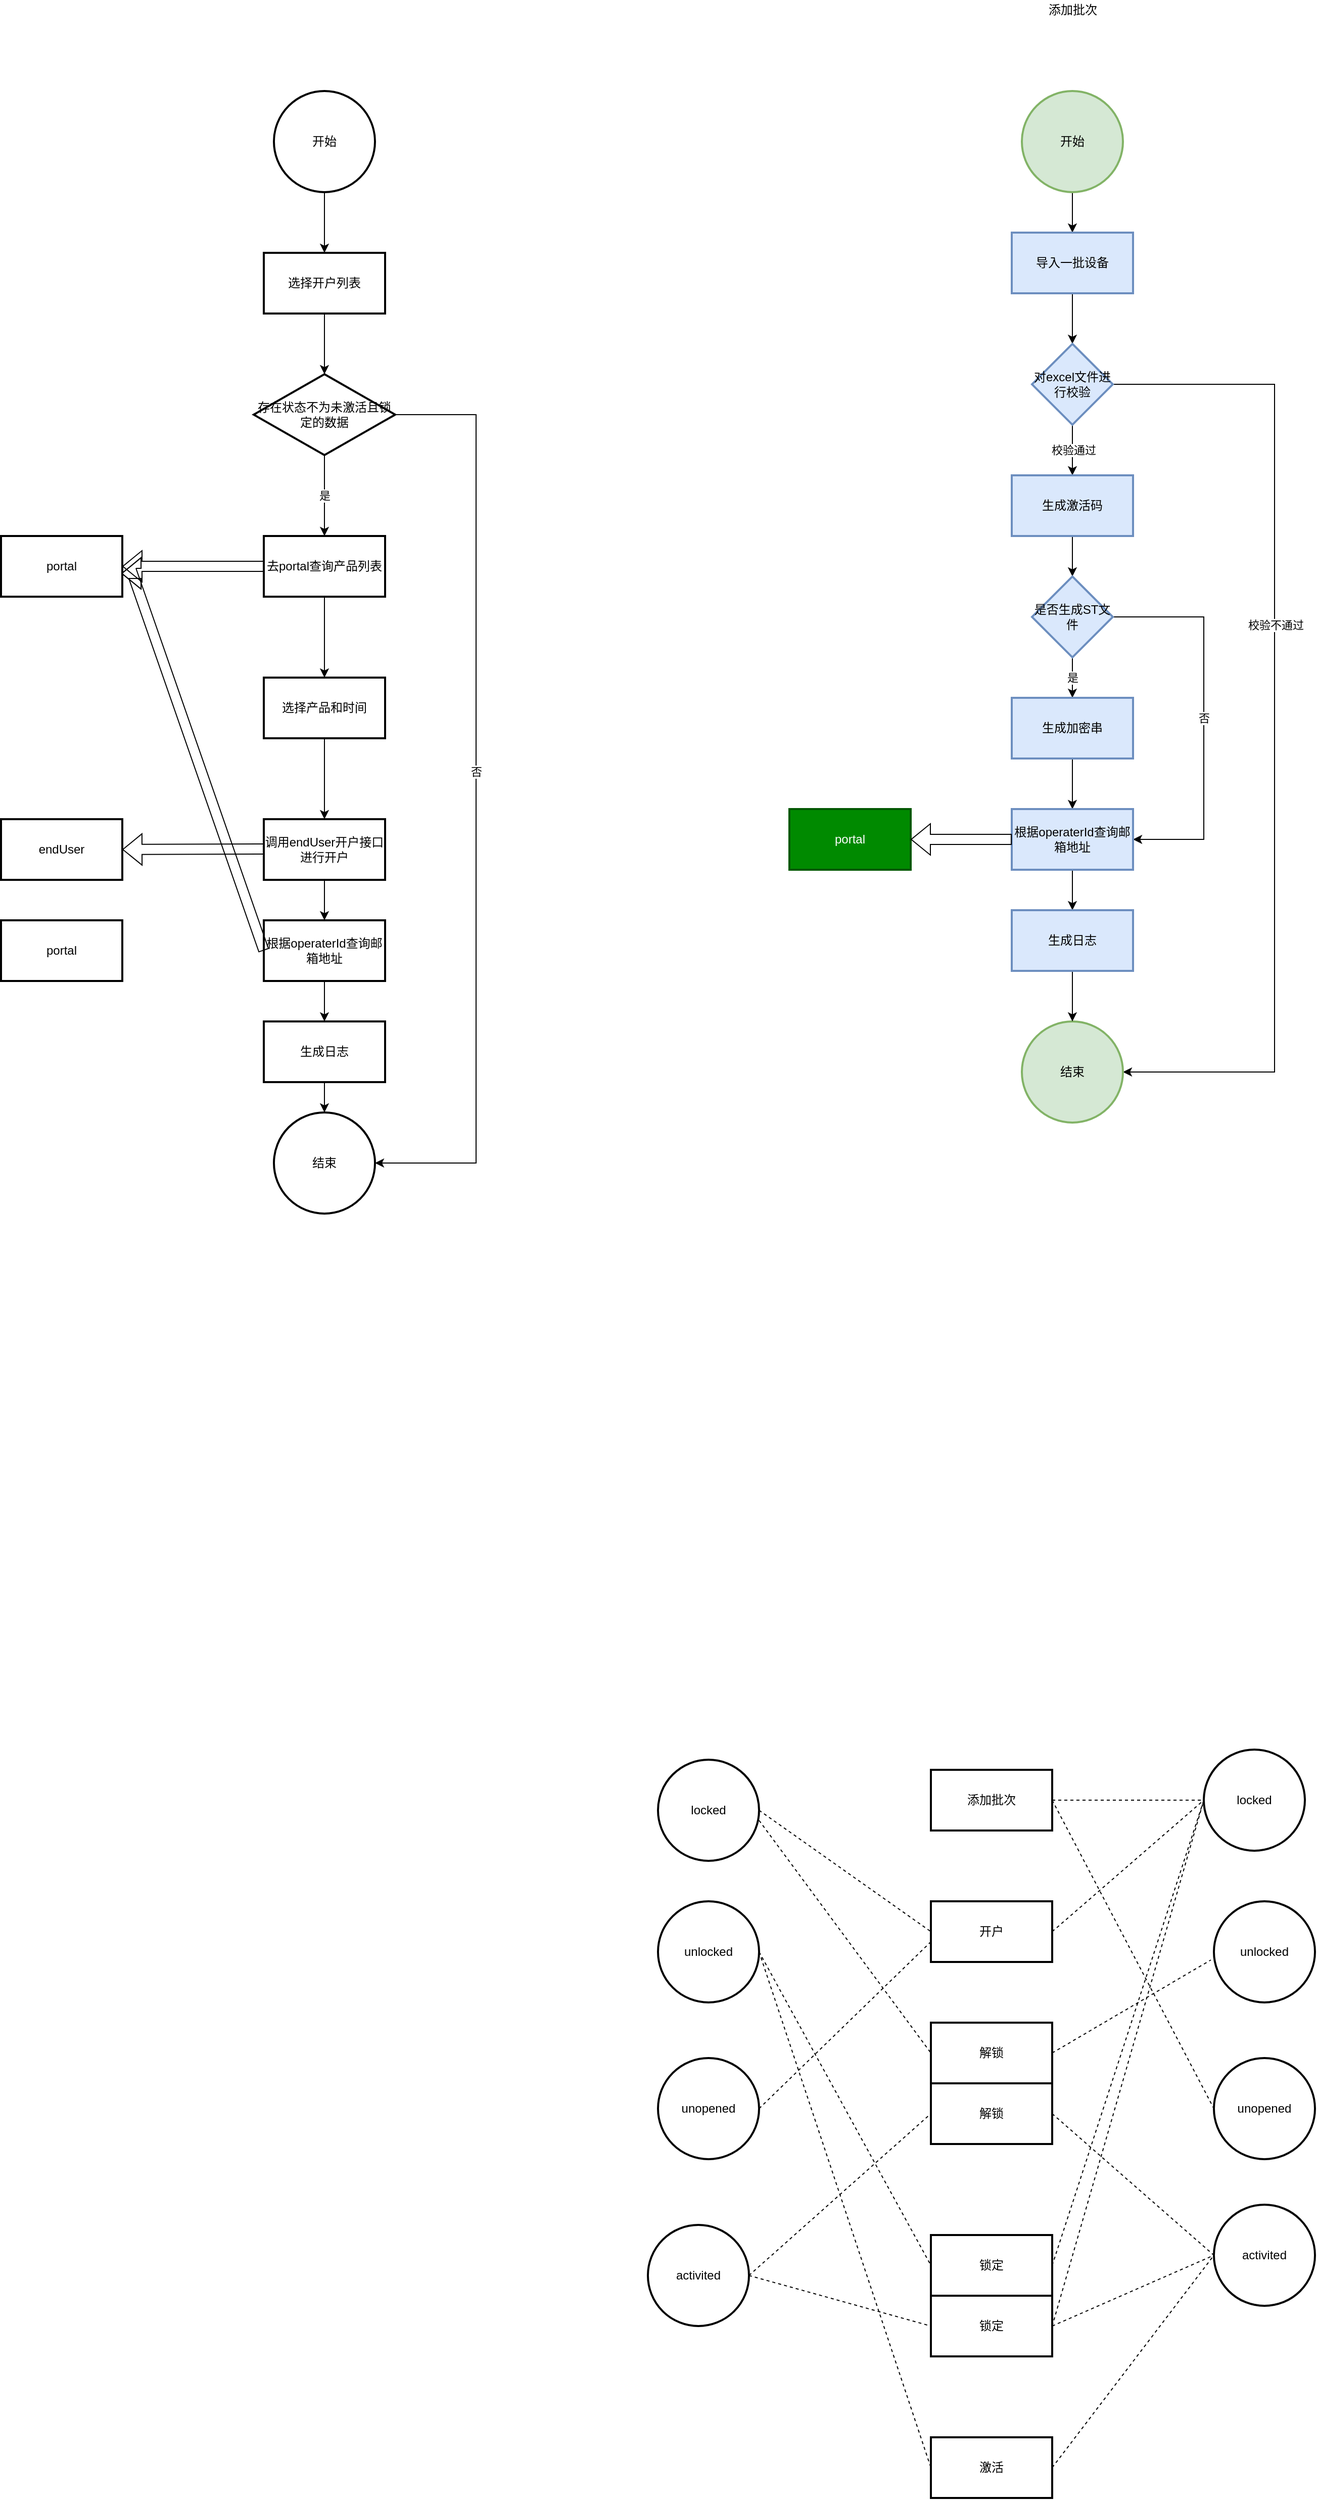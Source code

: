 <mxfile version="17.4.3" type="github">
  <diagram id="uo9fbYtN2j1aPmhfk2e-" name="Page-1">
    <mxGraphModel dx="2249" dy="1931" grid="1" gridSize="10" guides="1" tooltips="1" connect="1" arrows="1" fold="1" page="1" pageScale="1" pageWidth="827" pageHeight="1169" math="0" shadow="0">
      <root>
        <mxCell id="0" />
        <mxCell id="1" parent="0" />
        <mxCell id="LjzzHk9uWbs3sGAZCVZS-3" value="" style="edgeStyle=orthogonalEdgeStyle;rounded=0;orthogonalLoop=1;jettySize=auto;html=1;" parent="1" source="LjzzHk9uWbs3sGAZCVZS-1" target="LjzzHk9uWbs3sGAZCVZS-2" edge="1">
          <mxGeometry relative="1" as="geometry" />
        </mxCell>
        <mxCell id="LjzzHk9uWbs3sGAZCVZS-1" value="开始" style="strokeWidth=2;html=1;shape=mxgraph.flowchart.start_2;whiteSpace=wrap;fillColor=#d5e8d4;strokeColor=#82b366;" parent="1" vertex="1">
          <mxGeometry x="350" y="-690" width="100" height="100" as="geometry" />
        </mxCell>
        <mxCell id="LjzzHk9uWbs3sGAZCVZS-58" value="" style="edgeStyle=orthogonalEdgeStyle;rounded=0;orthogonalLoop=1;jettySize=auto;html=1;" parent="1" source="LjzzHk9uWbs3sGAZCVZS-2" target="LjzzHk9uWbs3sGAZCVZS-57" edge="1">
          <mxGeometry relative="1" as="geometry" />
        </mxCell>
        <mxCell id="LjzzHk9uWbs3sGAZCVZS-2" value="&lt;font style=&quot;vertical-align: inherit&quot;&gt;&lt;font style=&quot;vertical-align: inherit&quot;&gt;&lt;font style=&quot;vertical-align: inherit&quot;&gt;&lt;font style=&quot;vertical-align: inherit&quot;&gt;导入一批设备&lt;/font&gt;&lt;/font&gt;&lt;/font&gt;&lt;/font&gt;" style="whiteSpace=wrap;html=1;strokeWidth=2;fillColor=#dae8fc;strokeColor=#6c8ebf;" parent="1" vertex="1">
          <mxGeometry x="340" y="-550" width="120" height="60" as="geometry" />
        </mxCell>
        <mxCell id="LjzzHk9uWbs3sGAZCVZS-22" value="&lt;font style=&quot;vertical-align: inherit&quot;&gt;&lt;font style=&quot;vertical-align: inherit&quot;&gt;&lt;font style=&quot;vertical-align: inherit&quot;&gt;&lt;font style=&quot;vertical-align: inherit&quot;&gt;添加批次&lt;/font&gt;&lt;/font&gt;&lt;/font&gt;&lt;/font&gt;" style="whiteSpace=wrap;html=1;strokeWidth=2;" parent="1" vertex="1">
          <mxGeometry x="260" y="970" width="120" height="60" as="geometry" />
        </mxCell>
        <mxCell id="LjzzHk9uWbs3sGAZCVZS-24" value="&lt;font style=&quot;vertical-align: inherit&quot;&gt;&lt;font style=&quot;vertical-align: inherit&quot;&gt;开户&lt;/font&gt;&lt;/font&gt;" style="whiteSpace=wrap;html=1;strokeWidth=2;" parent="1" vertex="1">
          <mxGeometry x="260" y="1100" width="120" height="60" as="geometry" />
        </mxCell>
        <mxCell id="LjzzHk9uWbs3sGAZCVZS-25" value="&lt;font style=&quot;vertical-align: inherit&quot;&gt;&lt;font style=&quot;vertical-align: inherit&quot;&gt;&lt;font style=&quot;vertical-align: inherit&quot;&gt;&lt;font style=&quot;vertical-align: inherit&quot;&gt;locked&lt;/font&gt;&lt;/font&gt;&lt;/font&gt;&lt;/font&gt;" style="strokeWidth=2;html=1;shape=mxgraph.flowchart.start_2;whiteSpace=wrap;" parent="1" vertex="1">
          <mxGeometry x="530" y="950" width="100" height="100" as="geometry" />
        </mxCell>
        <mxCell id="LjzzHk9uWbs3sGAZCVZS-26" value="unopened" style="strokeWidth=2;html=1;shape=mxgraph.flowchart.start_2;whiteSpace=wrap;" parent="1" vertex="1">
          <mxGeometry x="540" y="1255" width="100" height="100" as="geometry" />
        </mxCell>
        <mxCell id="LjzzHk9uWbs3sGAZCVZS-27" value="&lt;font style=&quot;vertical-align: inherit&quot;&gt;&lt;font style=&quot;vertical-align: inherit&quot;&gt;&lt;font style=&quot;vertical-align: inherit&quot;&gt;&lt;font style=&quot;vertical-align: inherit&quot;&gt;activited&lt;/font&gt;&lt;/font&gt;&lt;/font&gt;&lt;/font&gt;" style="strokeWidth=2;html=1;shape=mxgraph.flowchart.start_2;whiteSpace=wrap;" parent="1" vertex="1">
          <mxGeometry x="540" y="1400" width="100" height="100" as="geometry" />
        </mxCell>
        <mxCell id="LjzzHk9uWbs3sGAZCVZS-28" value="unlocked" style="strokeWidth=2;html=1;shape=mxgraph.flowchart.start_2;whiteSpace=wrap;" parent="1" vertex="1">
          <mxGeometry x="540" y="1100" width="100" height="100" as="geometry" />
        </mxCell>
        <mxCell id="LjzzHk9uWbs3sGAZCVZS-29" value="" style="endArrow=none;dashed=1;html=1;rounded=0;exitX=1;exitY=0.5;exitDx=0;exitDy=0;entryX=0;entryY=0.5;entryDx=0;entryDy=0;entryPerimeter=0;" parent="1" source="LjzzHk9uWbs3sGAZCVZS-22" target="LjzzHk9uWbs3sGAZCVZS-25" edge="1">
          <mxGeometry width="50" height="50" relative="1" as="geometry">
            <mxPoint x="420" y="1030" as="sourcePoint" />
            <mxPoint x="590" y="980" as="targetPoint" />
          </mxGeometry>
        </mxCell>
        <mxCell id="LjzzHk9uWbs3sGAZCVZS-30" value="" style="endArrow=none;dashed=1;html=1;rounded=0;exitX=1;exitY=0.5;exitDx=0;exitDy=0;entryX=0;entryY=0.5;entryDx=0;entryDy=0;entryPerimeter=0;" parent="1" source="LjzzHk9uWbs3sGAZCVZS-22" target="LjzzHk9uWbs3sGAZCVZS-26" edge="1">
          <mxGeometry width="50" height="50" relative="1" as="geometry">
            <mxPoint x="390" y="1010" as="sourcePoint" />
            <mxPoint x="600" y="990" as="targetPoint" />
          </mxGeometry>
        </mxCell>
        <mxCell id="LjzzHk9uWbs3sGAZCVZS-31" value="" style="endArrow=none;dashed=1;html=1;rounded=0;exitX=1;exitY=0.5;exitDx=0;exitDy=0;entryX=0;entryY=0.5;entryDx=0;entryDy=0;entryPerimeter=0;" parent="1" source="LjzzHk9uWbs3sGAZCVZS-24" target="LjzzHk9uWbs3sGAZCVZS-25" edge="1">
          <mxGeometry width="50" height="50" relative="1" as="geometry">
            <mxPoint x="390" y="1010" as="sourcePoint" />
            <mxPoint x="610" y="1275" as="targetPoint" />
          </mxGeometry>
        </mxCell>
        <mxCell id="LjzzHk9uWbs3sGAZCVZS-33" value="解锁" style="whiteSpace=wrap;html=1;strokeWidth=2;" parent="1" vertex="1">
          <mxGeometry x="260" y="1220" width="120" height="60" as="geometry" />
        </mxCell>
        <mxCell id="LjzzHk9uWbs3sGAZCVZS-34" value="" style="endArrow=none;dashed=1;html=1;rounded=0;exitX=1;exitY=0.5;exitDx=0;exitDy=0;entryX=-0.03;entryY=0.58;entryDx=0;entryDy=0;entryPerimeter=0;" parent="1" source="LjzzHk9uWbs3sGAZCVZS-33" target="LjzzHk9uWbs3sGAZCVZS-28" edge="1">
          <mxGeometry width="50" height="50" relative="1" as="geometry">
            <mxPoint x="390" y="1150" as="sourcePoint" />
            <mxPoint x="610" y="990" as="targetPoint" />
          </mxGeometry>
        </mxCell>
        <mxCell id="LjzzHk9uWbs3sGAZCVZS-35" value="激活" style="whiteSpace=wrap;html=1;strokeWidth=2;" parent="1" vertex="1">
          <mxGeometry x="260" y="1630" width="120" height="60" as="geometry" />
        </mxCell>
        <mxCell id="LjzzHk9uWbs3sGAZCVZS-36" value="" style="endArrow=none;dashed=1;html=1;rounded=0;exitX=1;exitY=0.5;exitDx=0;exitDy=0;entryX=0;entryY=0.5;entryDx=0;entryDy=0;entryPerimeter=0;" parent="1" source="LjzzHk9uWbs3sGAZCVZS-35" target="LjzzHk9uWbs3sGAZCVZS-27" edge="1">
          <mxGeometry width="50" height="50" relative="1" as="geometry">
            <mxPoint x="390" y="1290" as="sourcePoint" />
            <mxPoint x="607" y="1128" as="targetPoint" />
          </mxGeometry>
        </mxCell>
        <mxCell id="LjzzHk9uWbs3sGAZCVZS-37" value="locked" style="strokeWidth=2;html=1;shape=mxgraph.flowchart.start_2;whiteSpace=wrap;" parent="1" vertex="1">
          <mxGeometry x="-10" y="960" width="100" height="100" as="geometry" />
        </mxCell>
        <mxCell id="LjzzHk9uWbs3sGAZCVZS-38" value="unopened" style="strokeWidth=2;html=1;shape=mxgraph.flowchart.start_2;whiteSpace=wrap;" parent="1" vertex="1">
          <mxGeometry x="-10" y="1255" width="100" height="100" as="geometry" />
        </mxCell>
        <mxCell id="LjzzHk9uWbs3sGAZCVZS-39" value="&lt;font style=&quot;vertical-align: inherit&quot;&gt;&lt;font style=&quot;vertical-align: inherit&quot;&gt;&lt;font style=&quot;vertical-align: inherit&quot;&gt;&lt;font style=&quot;vertical-align: inherit&quot;&gt;activited&lt;/font&gt;&lt;/font&gt;&lt;/font&gt;&lt;/font&gt;" style="strokeWidth=2;html=1;shape=mxgraph.flowchart.start_2;whiteSpace=wrap;" parent="1" vertex="1">
          <mxGeometry x="-20" y="1420" width="100" height="100" as="geometry" />
        </mxCell>
        <mxCell id="LjzzHk9uWbs3sGAZCVZS-40" value="&lt;font style=&quot;vertical-align: inherit&quot;&gt;&lt;font style=&quot;vertical-align: inherit&quot;&gt;&lt;font style=&quot;vertical-align: inherit&quot;&gt;&lt;font style=&quot;vertical-align: inherit&quot;&gt;unlocked&lt;/font&gt;&lt;/font&gt;&lt;/font&gt;&lt;/font&gt;" style="strokeWidth=2;html=1;shape=mxgraph.flowchart.start_2;whiteSpace=wrap;" parent="1" vertex="1">
          <mxGeometry x="-10" y="1100" width="100" height="100" as="geometry" />
        </mxCell>
        <mxCell id="LjzzHk9uWbs3sGAZCVZS-41" value="" style="endArrow=none;dashed=1;html=1;rounded=0;entryX=0;entryY=0.5;entryDx=0;entryDy=0;exitX=1;exitY=0.5;exitDx=0;exitDy=0;exitPerimeter=0;" parent="1" source="LjzzHk9uWbs3sGAZCVZS-37" target="LjzzHk9uWbs3sGAZCVZS-24" edge="1">
          <mxGeometry width="50" height="50" relative="1" as="geometry">
            <mxPoint x="160" y="1050" as="sourcePoint" />
            <mxPoint x="250" y="1140" as="targetPoint" />
          </mxGeometry>
        </mxCell>
        <mxCell id="LjzzHk9uWbs3sGAZCVZS-42" value="" style="endArrow=none;dashed=1;html=1;rounded=0;exitX=1;exitY=0.5;exitDx=0;exitDy=0;exitPerimeter=0;" parent="1" source="LjzzHk9uWbs3sGAZCVZS-38" edge="1">
          <mxGeometry width="50" height="50" relative="1" as="geometry">
            <mxPoint x="170" y="1010" as="sourcePoint" />
            <mxPoint x="260" y="1140" as="targetPoint" />
          </mxGeometry>
        </mxCell>
        <mxCell id="LjzzHk9uWbs3sGAZCVZS-43" value="锁定" style="whiteSpace=wrap;html=1;strokeWidth=2;" parent="1" vertex="1">
          <mxGeometry x="260" y="1430" width="120" height="60" as="geometry" />
        </mxCell>
        <mxCell id="LjzzHk9uWbs3sGAZCVZS-44" value="" style="endArrow=none;dashed=1;html=1;rounded=0;entryX=0;entryY=0.5;entryDx=0;entryDy=0;" parent="1" target="LjzzHk9uWbs3sGAZCVZS-33" edge="1">
          <mxGeometry width="50" height="50" relative="1" as="geometry">
            <mxPoint x="90" y="1020" as="sourcePoint" />
            <mxPoint x="270" y="1150" as="targetPoint" />
          </mxGeometry>
        </mxCell>
        <mxCell id="LjzzHk9uWbs3sGAZCVZS-45" value="解锁" style="whiteSpace=wrap;html=1;strokeWidth=2;" parent="1" vertex="1">
          <mxGeometry x="260" y="1280" width="120" height="60" as="geometry" />
        </mxCell>
        <mxCell id="LjzzHk9uWbs3sGAZCVZS-46" value="" style="endArrow=none;dashed=1;html=1;rounded=0;exitX=1;exitY=0.5;exitDx=0;exitDy=0;exitPerimeter=0;entryX=0;entryY=0.5;entryDx=0;entryDy=0;" parent="1" source="LjzzHk9uWbs3sGAZCVZS-39" target="LjzzHk9uWbs3sGAZCVZS-45" edge="1">
          <mxGeometry width="50" height="50" relative="1" as="geometry">
            <mxPoint x="170" y="1295" as="sourcePoint" />
            <mxPoint x="270" y="1150" as="targetPoint" />
          </mxGeometry>
        </mxCell>
        <mxCell id="LjzzHk9uWbs3sGAZCVZS-47" value="" style="endArrow=none;dashed=1;html=1;rounded=0;exitX=1;exitY=0.5;exitDx=0;exitDy=0;entryX=0;entryY=0.5;entryDx=0;entryDy=0;entryPerimeter=0;" parent="1" source="LjzzHk9uWbs3sGAZCVZS-45" target="LjzzHk9uWbs3sGAZCVZS-27" edge="1">
          <mxGeometry width="50" height="50" relative="1" as="geometry">
            <mxPoint x="380" y="1670" as="sourcePoint" />
            <mxPoint x="600" y="1430" as="targetPoint" />
          </mxGeometry>
        </mxCell>
        <mxCell id="LjzzHk9uWbs3sGAZCVZS-48" value="锁定" style="whiteSpace=wrap;html=1;strokeWidth=2;" parent="1" vertex="1">
          <mxGeometry x="260" y="1490" width="120" height="60" as="geometry" />
        </mxCell>
        <mxCell id="LjzzHk9uWbs3sGAZCVZS-49" value="" style="endArrow=none;dashed=1;html=1;rounded=0;entryX=0;entryY=0.5;entryDx=0;entryDy=0;exitX=1;exitY=0.5;exitDx=0;exitDy=0;exitPerimeter=0;" parent="1" source="LjzzHk9uWbs3sGAZCVZS-40" target="LjzzHk9uWbs3sGAZCVZS-43" edge="1">
          <mxGeometry width="50" height="50" relative="1" as="geometry">
            <mxPoint x="-40" y="1030" as="sourcePoint" />
            <mxPoint x="270" y="1260" as="targetPoint" />
          </mxGeometry>
        </mxCell>
        <mxCell id="LjzzHk9uWbs3sGAZCVZS-50" value="" style="endArrow=none;dashed=1;html=1;rounded=0;exitX=1;exitY=0.5;exitDx=0;exitDy=0;entryX=0;entryY=0.5;entryDx=0;entryDy=0;entryPerimeter=0;" parent="1" source="LjzzHk9uWbs3sGAZCVZS-43" target="LjzzHk9uWbs3sGAZCVZS-25" edge="1">
          <mxGeometry width="50" height="50" relative="1" as="geometry">
            <mxPoint x="390" y="1140" as="sourcePoint" />
            <mxPoint x="670" y="1020" as="targetPoint" />
          </mxGeometry>
        </mxCell>
        <mxCell id="LjzzHk9uWbs3sGAZCVZS-51" value="" style="endArrow=none;dashed=1;html=1;rounded=0;exitX=1;exitY=0.5;exitDx=0;exitDy=0;exitPerimeter=0;entryX=0;entryY=0.5;entryDx=0;entryDy=0;" parent="1" source="LjzzHk9uWbs3sGAZCVZS-39" target="LjzzHk9uWbs3sGAZCVZS-48" edge="1">
          <mxGeometry width="50" height="50" relative="1" as="geometry">
            <mxPoint x="-50" y="1480" as="sourcePoint" />
            <mxPoint x="270" y="1320" as="targetPoint" />
          </mxGeometry>
        </mxCell>
        <mxCell id="LjzzHk9uWbs3sGAZCVZS-52" value="" style="endArrow=none;dashed=1;html=1;rounded=0;exitX=1;exitY=0.5;exitDx=0;exitDy=0;entryX=0;entryY=0.5;entryDx=0;entryDy=0;entryPerimeter=0;" parent="1" source="LjzzHk9uWbs3sGAZCVZS-48" target="LjzzHk9uWbs3sGAZCVZS-25" edge="1">
          <mxGeometry width="50" height="50" relative="1" as="geometry">
            <mxPoint x="390" y="1470" as="sourcePoint" />
            <mxPoint x="670" y="1020" as="targetPoint" />
          </mxGeometry>
        </mxCell>
        <mxCell id="LjzzHk9uWbs3sGAZCVZS-53" value="" style="endArrow=none;dashed=1;html=1;rounded=0;" parent="1" edge="1">
          <mxGeometry width="50" height="50" relative="1" as="geometry">
            <mxPoint x="380" y="1520" as="sourcePoint" />
            <mxPoint x="540" y="1450" as="targetPoint" />
          </mxGeometry>
        </mxCell>
        <mxCell id="LjzzHk9uWbs3sGAZCVZS-54" value="" style="endArrow=none;dashed=1;html=1;rounded=0;entryX=0;entryY=0.5;entryDx=0;entryDy=0;exitX=1;exitY=0.5;exitDx=0;exitDy=0;exitPerimeter=0;" parent="1" source="LjzzHk9uWbs3sGAZCVZS-40" target="LjzzHk9uWbs3sGAZCVZS-35" edge="1">
          <mxGeometry width="50" height="50" relative="1" as="geometry">
            <mxPoint x="-40" y="1160" as="sourcePoint" />
            <mxPoint x="270" y="1470" as="targetPoint" />
          </mxGeometry>
        </mxCell>
        <mxCell id="LjzzHk9uWbs3sGAZCVZS-60" value="校验通过" style="edgeStyle=orthogonalEdgeStyle;rounded=0;orthogonalLoop=1;jettySize=auto;html=1;" parent="1" source="LjzzHk9uWbs3sGAZCVZS-57" edge="1">
          <mxGeometry relative="1" as="geometry">
            <mxPoint x="400" y="-310" as="targetPoint" />
          </mxGeometry>
        </mxCell>
        <mxCell id="LjzzHk9uWbs3sGAZCVZS-62" style="edgeStyle=elbowEdgeStyle;rounded=0;orthogonalLoop=1;jettySize=auto;html=1;entryX=1;entryY=0.5;entryDx=0;entryDy=0;entryPerimeter=0;" parent="1" source="LjzzHk9uWbs3sGAZCVZS-57" target="LjzzHk9uWbs3sGAZCVZS-61" edge="1">
          <mxGeometry relative="1" as="geometry">
            <Array as="points">
              <mxPoint x="600" y="-200" />
            </Array>
          </mxGeometry>
        </mxCell>
        <mxCell id="LjzzHk9uWbs3sGAZCVZS-63" value="校验不通过" style="edgeLabel;html=1;align=center;verticalAlign=middle;resizable=0;points=[];" parent="LjzzHk9uWbs3sGAZCVZS-62" vertex="1" connectable="0">
          <mxGeometry x="-0.197" y="1" relative="1" as="geometry">
            <mxPoint as="offset" />
          </mxGeometry>
        </mxCell>
        <mxCell id="LjzzHk9uWbs3sGAZCVZS-57" value="对excel文件进行校验" style="rhombus;whiteSpace=wrap;html=1;strokeWidth=2;fillColor=#dae8fc;strokeColor=#6c8ebf;" parent="1" vertex="1">
          <mxGeometry x="360" y="-440" width="80" height="80" as="geometry" />
        </mxCell>
        <mxCell id="LjzzHk9uWbs3sGAZCVZS-61" value="结束" style="strokeWidth=2;html=1;shape=mxgraph.flowchart.start_2;whiteSpace=wrap;fillColor=#d5e8d4;strokeColor=#82b366;" parent="1" vertex="1">
          <mxGeometry x="350" y="230" width="100" height="100" as="geometry" />
        </mxCell>
        <mxCell id="LjzzHk9uWbs3sGAZCVZS-68" value="" style="edgeStyle=elbowEdgeStyle;rounded=0;orthogonalLoop=1;jettySize=auto;html=1;" parent="1" source="LjzzHk9uWbs3sGAZCVZS-65" target="LjzzHk9uWbs3sGAZCVZS-67" edge="1">
          <mxGeometry relative="1" as="geometry" />
        </mxCell>
        <mxCell id="LjzzHk9uWbs3sGAZCVZS-65" value="生成激活码" style="whiteSpace=wrap;html=1;strokeWidth=2;fillColor=#dae8fc;strokeColor=#6c8ebf;" parent="1" vertex="1">
          <mxGeometry x="340" y="-310" width="120" height="60" as="geometry" />
        </mxCell>
        <mxCell id="LjzzHk9uWbs3sGAZCVZS-70" value="是" style="edgeStyle=elbowEdgeStyle;rounded=0;orthogonalLoop=1;jettySize=auto;html=1;" parent="1" source="LjzzHk9uWbs3sGAZCVZS-67" target="LjzzHk9uWbs3sGAZCVZS-69" edge="1">
          <mxGeometry relative="1" as="geometry" />
        </mxCell>
        <mxCell id="UoMV53Skyz1ah2MWCeon-1" value="否" style="edgeStyle=orthogonalEdgeStyle;rounded=0;orthogonalLoop=1;jettySize=auto;html=1;entryX=1;entryY=0.5;entryDx=0;entryDy=0;" edge="1" parent="1" source="LjzzHk9uWbs3sGAZCVZS-67" target="LjzzHk9uWbs3sGAZCVZS-71">
          <mxGeometry relative="1" as="geometry">
            <Array as="points">
              <mxPoint x="530" y="-170" />
              <mxPoint x="530" y="50" />
            </Array>
          </mxGeometry>
        </mxCell>
        <mxCell id="LjzzHk9uWbs3sGAZCVZS-67" value="是否生成ST文件" style="rhombus;whiteSpace=wrap;html=1;strokeWidth=2;fillColor=#dae8fc;strokeColor=#6c8ebf;" parent="1" vertex="1">
          <mxGeometry x="360" y="-210" width="80" height="80" as="geometry" />
        </mxCell>
        <mxCell id="LjzzHk9uWbs3sGAZCVZS-72" value="" style="edgeStyle=elbowEdgeStyle;rounded=0;orthogonalLoop=1;jettySize=auto;html=1;" parent="1" source="LjzzHk9uWbs3sGAZCVZS-69" target="LjzzHk9uWbs3sGAZCVZS-71" edge="1">
          <mxGeometry relative="1" as="geometry" />
        </mxCell>
        <mxCell id="LjzzHk9uWbs3sGAZCVZS-69" value="生成加密串" style="whiteSpace=wrap;html=1;strokeWidth=2;fillColor=#dae8fc;strokeColor=#6c8ebf;" parent="1" vertex="1">
          <mxGeometry x="340" y="-90" width="120" height="60" as="geometry" />
        </mxCell>
        <mxCell id="LjzzHk9uWbs3sGAZCVZS-74" value="" style="edgeStyle=elbowEdgeStyle;rounded=0;orthogonalLoop=1;jettySize=auto;html=1;" parent="1" source="LjzzHk9uWbs3sGAZCVZS-71" target="LjzzHk9uWbs3sGAZCVZS-73" edge="1">
          <mxGeometry relative="1" as="geometry" />
        </mxCell>
        <mxCell id="LjzzHk9uWbs3sGAZCVZS-71" value="根据operaterId查询邮箱地址" style="whiteSpace=wrap;html=1;strokeWidth=2;fillColor=#dae8fc;strokeColor=#6c8ebf;" parent="1" vertex="1">
          <mxGeometry x="340" y="20" width="120" height="60" as="geometry" />
        </mxCell>
        <mxCell id="LjzzHk9uWbs3sGAZCVZS-78" value="" style="edgeStyle=elbowEdgeStyle;rounded=0;orthogonalLoop=1;jettySize=auto;html=1;" parent="1" source="LjzzHk9uWbs3sGAZCVZS-73" target="LjzzHk9uWbs3sGAZCVZS-61" edge="1">
          <mxGeometry relative="1" as="geometry" />
        </mxCell>
        <mxCell id="LjzzHk9uWbs3sGAZCVZS-73" value="生成日志" style="whiteSpace=wrap;html=1;strokeWidth=2;fillColor=#dae8fc;strokeColor=#6c8ebf;" parent="1" vertex="1">
          <mxGeometry x="340" y="120" width="120" height="60" as="geometry" />
        </mxCell>
        <mxCell id="LjzzHk9uWbs3sGAZCVZS-79" value="portal" style="whiteSpace=wrap;html=1;strokeWidth=2;fillColor=#008a00;fontColor=#ffffff;strokeColor=#005700;" parent="1" vertex="1">
          <mxGeometry x="120" y="20" width="120" height="60" as="geometry" />
        </mxCell>
        <mxCell id="LjzzHk9uWbs3sGAZCVZS-84" value="" style="shape=flexArrow;endArrow=classic;html=1;rounded=0;entryX=1;entryY=0.5;entryDx=0;entryDy=0;exitX=0;exitY=0.5;exitDx=0;exitDy=0;" parent="1" source="LjzzHk9uWbs3sGAZCVZS-71" target="LjzzHk9uWbs3sGAZCVZS-79" edge="1">
          <mxGeometry width="50" height="50" relative="1" as="geometry">
            <mxPoint x="330" y="60" as="sourcePoint" />
            <mxPoint x="310" y="50" as="targetPoint" />
          </mxGeometry>
        </mxCell>
        <mxCell id="LjzzHk9uWbs3sGAZCVZS-85" value="添加批次" style="text;html=1;align=center;verticalAlign=middle;resizable=0;points=[];autosize=1;strokeColor=none;fillColor=none;" parent="1" vertex="1">
          <mxGeometry x="370" y="-780" width="60" height="20" as="geometry" />
        </mxCell>
        <mxCell id="LjzzHk9uWbs3sGAZCVZS-92" value="" style="edgeStyle=elbowEdgeStyle;rounded=0;orthogonalLoop=1;jettySize=auto;html=1;" parent="1" source="LjzzHk9uWbs3sGAZCVZS-86" target="LjzzHk9uWbs3sGAZCVZS-91" edge="1">
          <mxGeometry relative="1" as="geometry" />
        </mxCell>
        <mxCell id="LjzzHk9uWbs3sGAZCVZS-86" value="开始" style="strokeWidth=2;html=1;shape=mxgraph.flowchart.start_2;whiteSpace=wrap;" parent="1" vertex="1">
          <mxGeometry x="-390" y="-690" width="100" height="100" as="geometry" />
        </mxCell>
        <mxCell id="LjzzHk9uWbs3sGAZCVZS-94" value="" style="edgeStyle=elbowEdgeStyle;rounded=0;orthogonalLoop=1;jettySize=auto;html=1;" parent="1" source="LjzzHk9uWbs3sGAZCVZS-91" target="LjzzHk9uWbs3sGAZCVZS-93" edge="1">
          <mxGeometry relative="1" as="geometry" />
        </mxCell>
        <mxCell id="LjzzHk9uWbs3sGAZCVZS-91" value="选择开户列表" style="whiteSpace=wrap;html=1;strokeWidth=2;" parent="1" vertex="1">
          <mxGeometry x="-400" y="-530" width="120" height="60" as="geometry" />
        </mxCell>
        <mxCell id="LjzzHk9uWbs3sGAZCVZS-96" value="是" style="edgeStyle=elbowEdgeStyle;rounded=0;orthogonalLoop=1;jettySize=auto;html=1;" parent="1" source="LjzzHk9uWbs3sGAZCVZS-93" target="LjzzHk9uWbs3sGAZCVZS-95" edge="1">
          <mxGeometry relative="1" as="geometry" />
        </mxCell>
        <mxCell id="LjzzHk9uWbs3sGAZCVZS-107" style="edgeStyle=elbowEdgeStyle;rounded=0;orthogonalLoop=1;jettySize=auto;html=1;entryX=1;entryY=0.5;entryDx=0;entryDy=0;entryPerimeter=0;" parent="1" source="LjzzHk9uWbs3sGAZCVZS-93" target="LjzzHk9uWbs3sGAZCVZS-99" edge="1">
          <mxGeometry relative="1" as="geometry">
            <Array as="points">
              <mxPoint x="-190" y="-150" />
              <mxPoint x="-130" y="-80" />
            </Array>
          </mxGeometry>
        </mxCell>
        <mxCell id="LjzzHk9uWbs3sGAZCVZS-108" value="否" style="edgeLabel;html=1;align=center;verticalAlign=middle;resizable=0;points=[];" parent="LjzzHk9uWbs3sGAZCVZS-107" vertex="1" connectable="0">
          <mxGeometry x="-0.059" relative="1" as="geometry">
            <mxPoint as="offset" />
          </mxGeometry>
        </mxCell>
        <mxCell id="LjzzHk9uWbs3sGAZCVZS-93" value="存在状态不为未激活且锁定的数据" style="rhombus;whiteSpace=wrap;html=1;strokeWidth=2;" parent="1" vertex="1">
          <mxGeometry x="-410" y="-410" width="140" height="80" as="geometry" />
        </mxCell>
        <mxCell id="LjzzHk9uWbs3sGAZCVZS-98" value="" style="edgeStyle=elbowEdgeStyle;rounded=0;orthogonalLoop=1;jettySize=auto;html=1;" parent="1" source="LjzzHk9uWbs3sGAZCVZS-95" target="LjzzHk9uWbs3sGAZCVZS-97" edge="1">
          <mxGeometry relative="1" as="geometry" />
        </mxCell>
        <mxCell id="LjzzHk9uWbs3sGAZCVZS-95" value="去portal查询产品列表" style="whiteSpace=wrap;html=1;strokeWidth=2;" parent="1" vertex="1">
          <mxGeometry x="-400" y="-250" width="120" height="60" as="geometry" />
        </mxCell>
        <mxCell id="LjzzHk9uWbs3sGAZCVZS-101" value="" style="edgeStyle=elbowEdgeStyle;rounded=0;orthogonalLoop=1;jettySize=auto;html=1;" parent="1" source="LjzzHk9uWbs3sGAZCVZS-97" target="LjzzHk9uWbs3sGAZCVZS-100" edge="1">
          <mxGeometry relative="1" as="geometry" />
        </mxCell>
        <mxCell id="LjzzHk9uWbs3sGAZCVZS-97" value="选择产品和时间" style="whiteSpace=wrap;html=1;strokeWidth=2;" parent="1" vertex="1">
          <mxGeometry x="-400" y="-110" width="120" height="60" as="geometry" />
        </mxCell>
        <mxCell id="LjzzHk9uWbs3sGAZCVZS-99" value="结束" style="strokeWidth=2;html=1;shape=mxgraph.flowchart.start_2;whiteSpace=wrap;" parent="1" vertex="1">
          <mxGeometry x="-390" y="320" width="100" height="100" as="geometry" />
        </mxCell>
        <mxCell id="LjzzHk9uWbs3sGAZCVZS-114" value="" style="edgeStyle=elbowEdgeStyle;rounded=0;orthogonalLoop=1;jettySize=auto;html=1;" parent="1" source="LjzzHk9uWbs3sGAZCVZS-100" target="LjzzHk9uWbs3sGAZCVZS-110" edge="1">
          <mxGeometry relative="1" as="geometry" />
        </mxCell>
        <mxCell id="LjzzHk9uWbs3sGAZCVZS-100" value="调用endUser开户接口进行开户" style="whiteSpace=wrap;html=1;strokeWidth=2;" parent="1" vertex="1">
          <mxGeometry x="-400" y="30" width="120" height="60" as="geometry" />
        </mxCell>
        <mxCell id="LjzzHk9uWbs3sGAZCVZS-103" value="portal" style="whiteSpace=wrap;html=1;strokeWidth=2;" parent="1" vertex="1">
          <mxGeometry x="-660" y="-250" width="120" height="60" as="geometry" />
        </mxCell>
        <mxCell id="LjzzHk9uWbs3sGAZCVZS-104" value="endUser" style="whiteSpace=wrap;html=1;strokeWidth=2;" parent="1" vertex="1">
          <mxGeometry x="-660" y="30" width="120" height="60" as="geometry" />
        </mxCell>
        <mxCell id="LjzzHk9uWbs3sGAZCVZS-105" value="" style="shape=flexArrow;endArrow=classic;html=1;rounded=0;entryX=1;entryY=0.5;entryDx=0;entryDy=0;exitX=0;exitY=0.5;exitDx=0;exitDy=0;" parent="1" source="LjzzHk9uWbs3sGAZCVZS-95" target="LjzzHk9uWbs3sGAZCVZS-103" edge="1">
          <mxGeometry width="50" height="50" relative="1" as="geometry">
            <mxPoint x="-420" y="-220" as="sourcePoint" />
            <mxPoint x="-450" y="-230" as="targetPoint" />
          </mxGeometry>
        </mxCell>
        <mxCell id="LjzzHk9uWbs3sGAZCVZS-106" value="" style="shape=flexArrow;endArrow=classic;html=1;rounded=0;exitX=0;exitY=0.5;exitDx=0;exitDy=0;entryX=1;entryY=0.5;entryDx=0;entryDy=0;" parent="1" target="LjzzHk9uWbs3sGAZCVZS-104" edge="1">
          <mxGeometry width="50" height="50" relative="1" as="geometry">
            <mxPoint x="-400" y="59.5" as="sourcePoint" />
            <mxPoint x="-540" y="60" as="targetPoint" />
          </mxGeometry>
        </mxCell>
        <mxCell id="LjzzHk9uWbs3sGAZCVZS-109" value="" style="edgeStyle=elbowEdgeStyle;rounded=0;orthogonalLoop=1;jettySize=auto;html=1;" parent="1" source="LjzzHk9uWbs3sGAZCVZS-110" target="LjzzHk9uWbs3sGAZCVZS-111" edge="1">
          <mxGeometry relative="1" as="geometry" />
        </mxCell>
        <mxCell id="LjzzHk9uWbs3sGAZCVZS-110" value="根据operaterId查询邮箱地址" style="whiteSpace=wrap;html=1;strokeWidth=2;" parent="1" vertex="1">
          <mxGeometry x="-400" y="130" width="120" height="60" as="geometry" />
        </mxCell>
        <mxCell id="LjzzHk9uWbs3sGAZCVZS-115" value="" style="edgeStyle=elbowEdgeStyle;rounded=0;orthogonalLoop=1;jettySize=auto;html=1;" parent="1" source="LjzzHk9uWbs3sGAZCVZS-111" target="LjzzHk9uWbs3sGAZCVZS-99" edge="1">
          <mxGeometry relative="1" as="geometry" />
        </mxCell>
        <mxCell id="LjzzHk9uWbs3sGAZCVZS-111" value="生成日志" style="whiteSpace=wrap;html=1;strokeWidth=2;" parent="1" vertex="1">
          <mxGeometry x="-400" y="230" width="120" height="60" as="geometry" />
        </mxCell>
        <mxCell id="LjzzHk9uWbs3sGAZCVZS-112" value="portal" style="whiteSpace=wrap;html=1;strokeWidth=2;" parent="1" vertex="1">
          <mxGeometry x="-660" y="130" width="120" height="60" as="geometry" />
        </mxCell>
        <mxCell id="LjzzHk9uWbs3sGAZCVZS-113" value="" style="shape=flexArrow;endArrow=classic;html=1;rounded=0;entryX=0.992;entryY=0.617;entryDx=0;entryDy=0;exitX=0;exitY=0.5;exitDx=0;exitDy=0;entryPerimeter=0;" parent="1" source="LjzzHk9uWbs3sGAZCVZS-110" target="LjzzHk9uWbs3sGAZCVZS-103" edge="1">
          <mxGeometry width="50" height="50" relative="1" as="geometry">
            <mxPoint x="-410" y="170" as="sourcePoint" />
            <mxPoint x="-430" y="160" as="targetPoint" />
            <Array as="points">
              <mxPoint x="-530" y="-213" />
            </Array>
          </mxGeometry>
        </mxCell>
      </root>
    </mxGraphModel>
  </diagram>
</mxfile>
